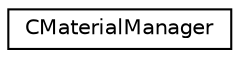 digraph "Graphical Class Hierarchy"
{
  edge [fontname="Helvetica",fontsize="10",labelfontname="Helvetica",labelfontsize="10"];
  node [fontname="Helvetica",fontsize="10",shape=record];
  rankdir="LR";
  Node1 [label="CMaterialManager",height=0.2,width=0.4,color="black", fillcolor="white", style="filled",URL="$class_c_material_manager.html"];
}
